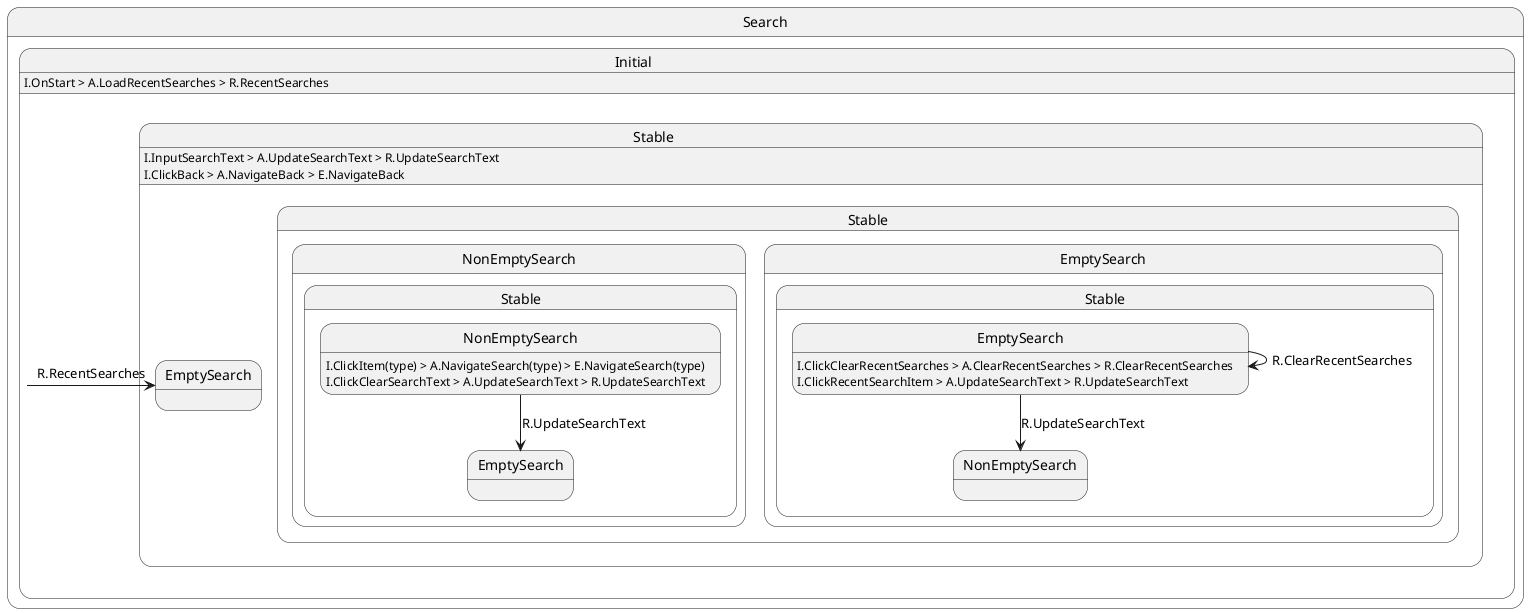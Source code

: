 @startuml Search
state Search {
    state Initial {
        Initial : I.OnStart > A.LoadRecentSearches > R.RecentSearches
        
        Initial -right-> Stable.EmptySearch : R.RecentSearches
    }

    state Stable {
        Stable : I.InputSearchText > A.UpdateSearchText > R.UpdateSearchText
        Stable : I.ClickBack > A.NavigateBack > E.NavigateBack

        state Stable.EmptySearch {
            Stable.EmptySearch : I.ClickClearRecentSearches > A.ClearRecentSearches > R.ClearRecentSearches
            Stable.EmptySearch : I.ClickRecentSearchItem > A.UpdateSearchText > R.UpdateSearchText

            Stable.EmptySearch --> Stable.NonEmptySearch : R.UpdateSearchText
            Stable.EmptySearch --> Stable.EmptySearch : R.ClearRecentSearches
        }

        state Stable.NonEmptySearch {
            Stable.NonEmptySearch : I.ClickItem(type) > A.NavigateSearch(type) > E.NavigateSearch(type)
            Stable.NonEmptySearch : I.ClickClearSearchText > A.UpdateSearchText > R.UpdateSearchText

            Stable.NonEmptySearch --> Stable.EmptySearch : R.UpdateSearchText
        }
    }
}
@enduml
